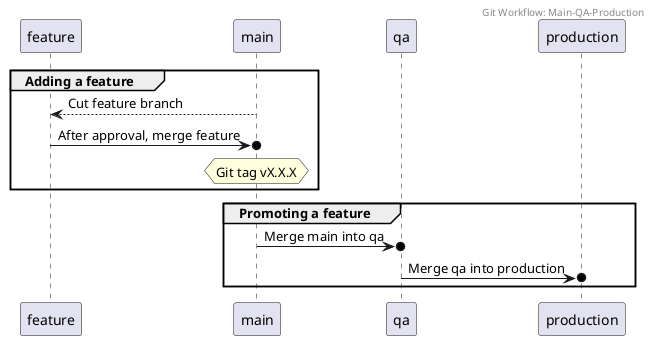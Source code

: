 @startuml

Header Git Workflow: Main-QA-Production

group Adding a feature

  feature <-- main: Cut feature branch
  feature ->o main: After approval, merge feature
  hnote over main: Git tag vX.X.X
   
end

group Promoting a feature

  main ->o qa: Merge main into qa
  qa ->o production: Merge qa into production

end

@enduml

